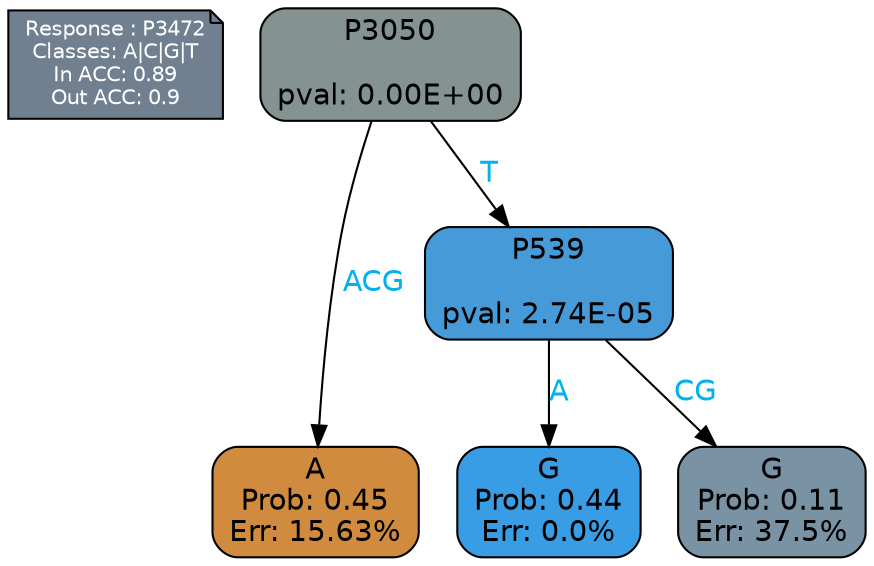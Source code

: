 digraph Tree {
node [shape=box, style="filled, rounded", color="black", fontname=helvetica] ;
graph [ranksep=equally, splines=polylines, bgcolor=transparent, dpi=600] ;
edge [fontname=helvetica] ;
LEGEND [label="Response : P3472
Classes: A|C|G|T
In ACC: 0.89
Out ACC: 0.9
",shape=note,align=left,style=filled,fillcolor="slategray",fontcolor="white",fontsize=10];1 [label="P3050

pval: 0.00E+00", fillcolor="#849392"] ;
2 [label="A
Prob: 0.45
Err: 15.63%", fillcolor="#d08b3e"] ;
3 [label="P539

pval: 2.74E-05", fillcolor="#469ad7"] ;
4 [label="G
Prob: 0.44
Err: 0.0%", fillcolor="#399de5"] ;
5 [label="G
Prob: 0.11
Err: 37.5%", fillcolor="#7992a4"] ;
1 -> 2 [label="ACG",fontcolor=deepskyblue2] ;
1 -> 3 [label="T",fontcolor=deepskyblue2] ;
3 -> 4 [label="A",fontcolor=deepskyblue2] ;
3 -> 5 [label="CG",fontcolor=deepskyblue2] ;
{rank = same; 2;4;5;}{rank = same; LEGEND;1;}}